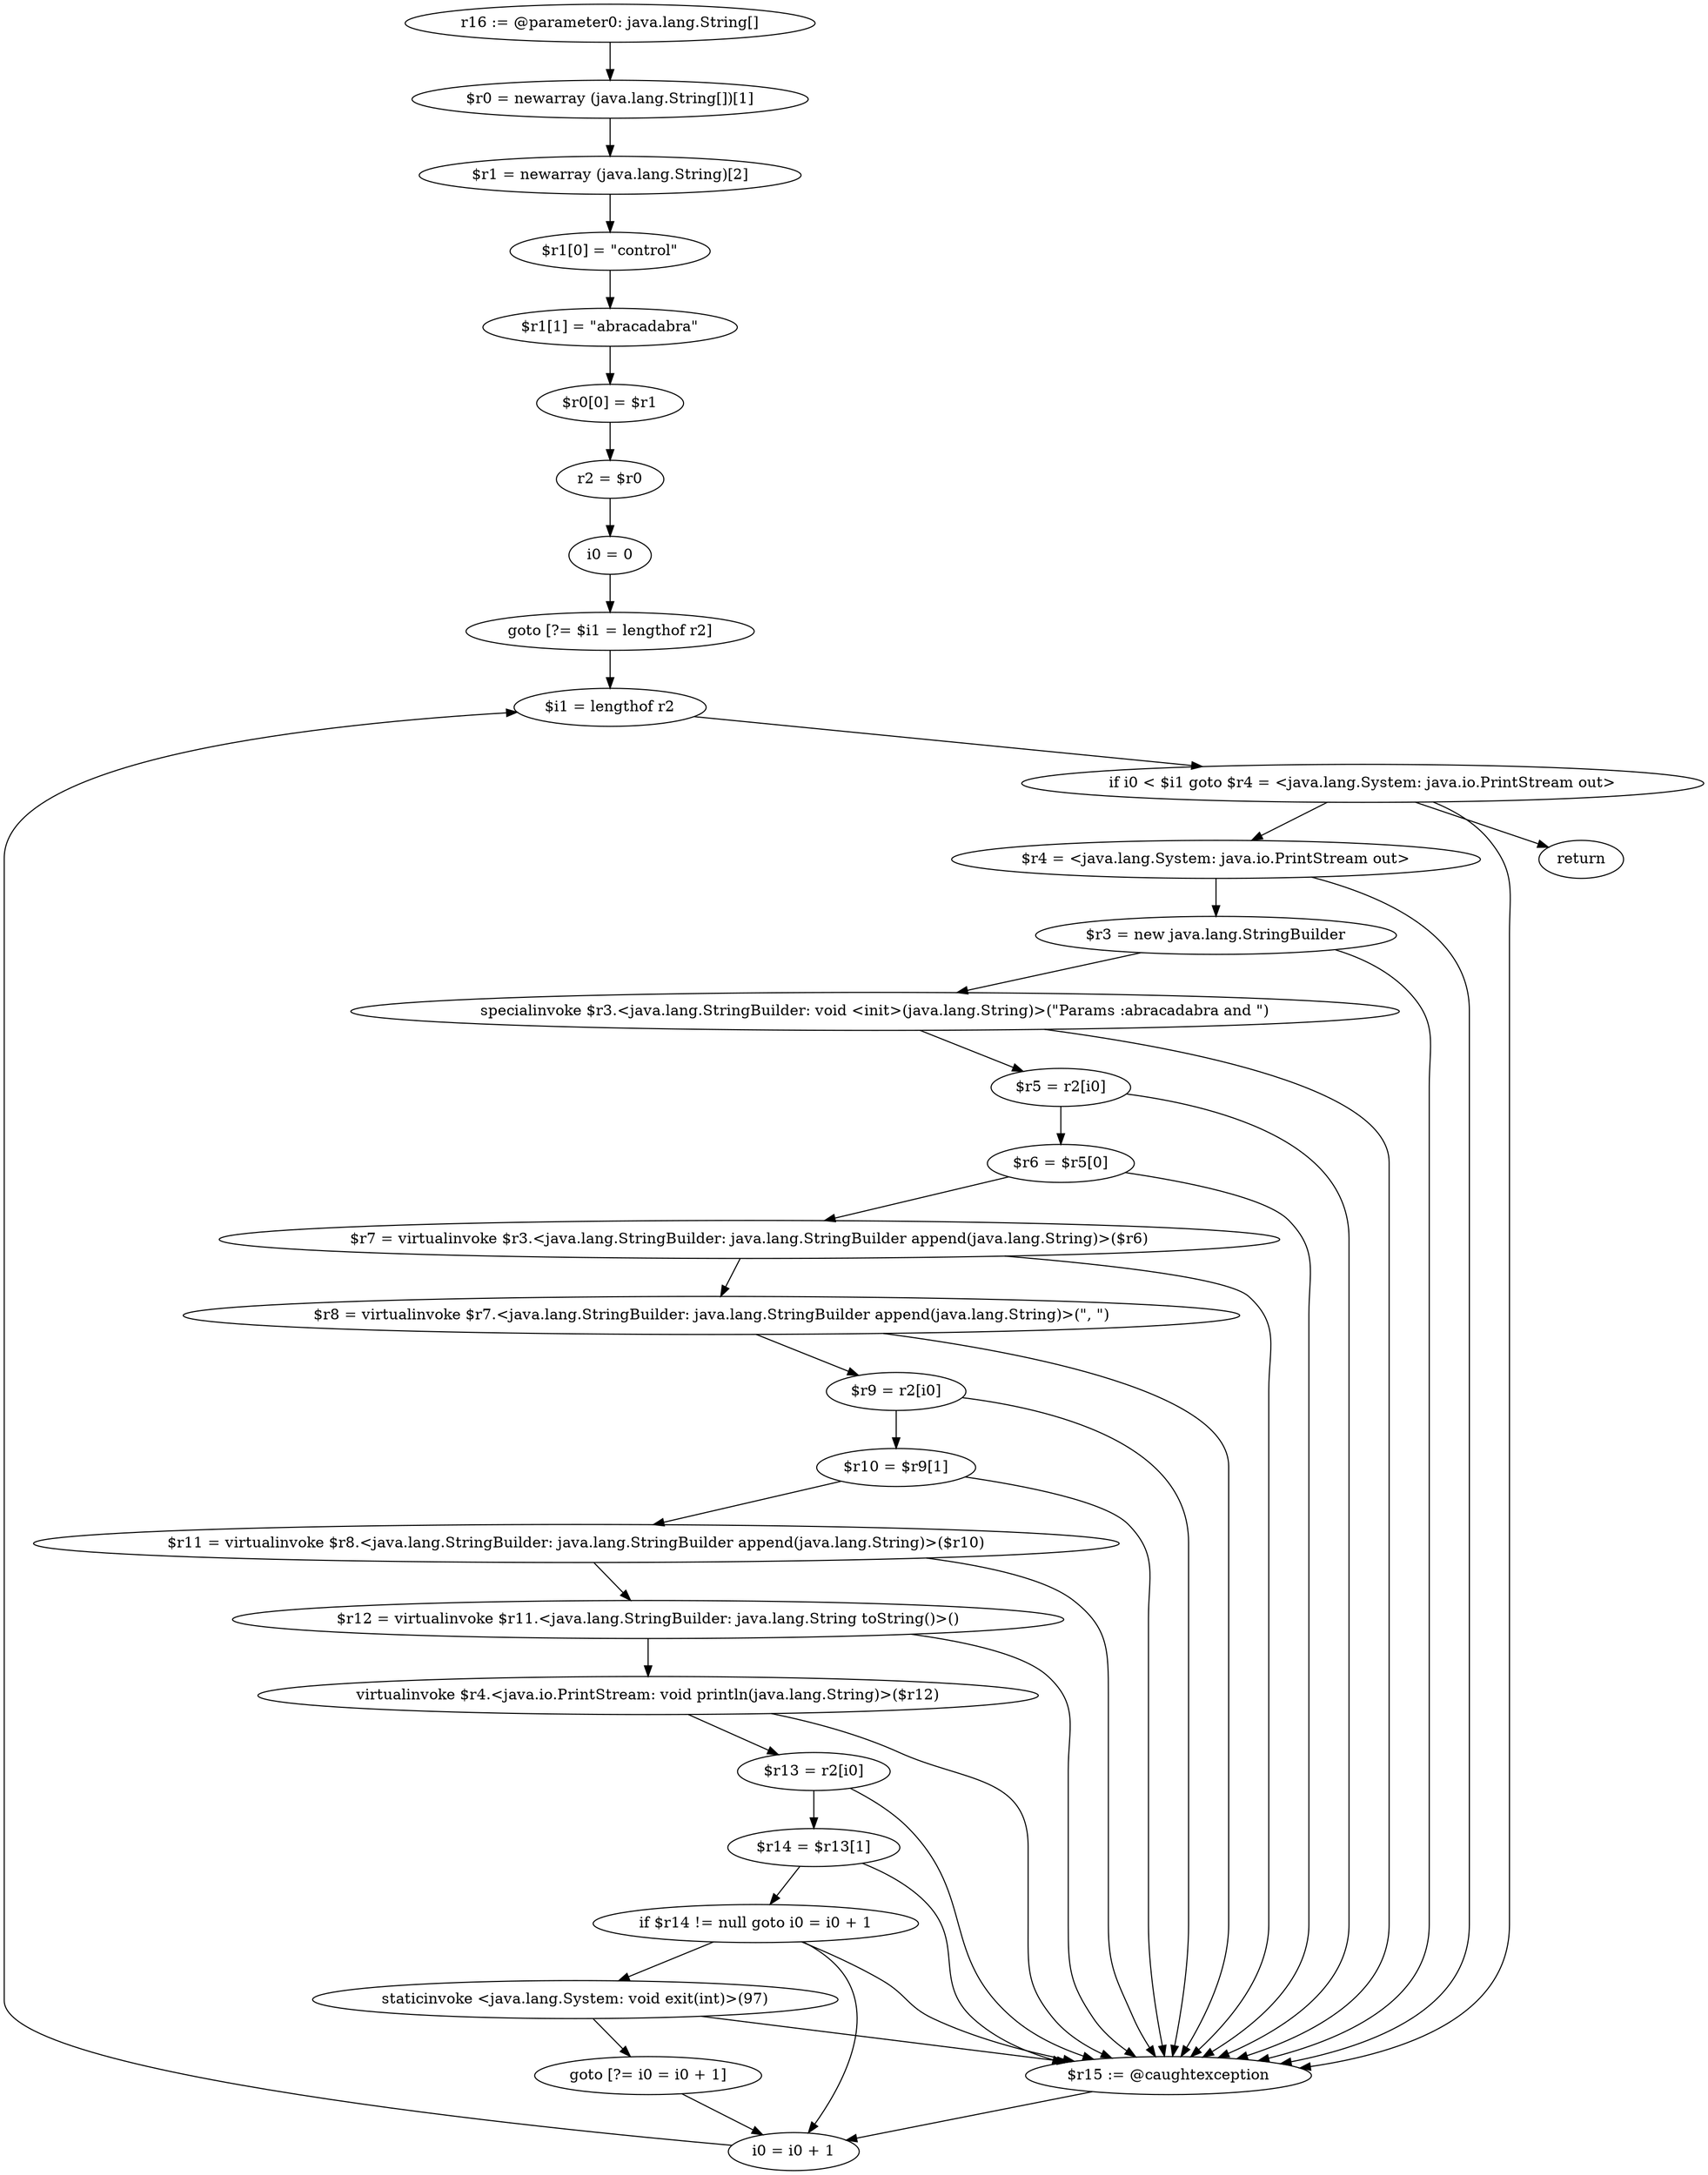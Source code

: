 digraph "unitGraph" {
    "r16 := @parameter0: java.lang.String[]"
    "$r0 = newarray (java.lang.String[])[1]"
    "$r1 = newarray (java.lang.String)[2]"
    "$r1[0] = \"control\""
    "$r1[1] = \"abracadabra\""
    "$r0[0] = $r1"
    "r2 = $r0"
    "i0 = 0"
    "goto [?= $i1 = lengthof r2]"
    "$r4 = <java.lang.System: java.io.PrintStream out>"
    "$r3 = new java.lang.StringBuilder"
    "specialinvoke $r3.<java.lang.StringBuilder: void <init>(java.lang.String)>(\"Params :abracadabra and \")"
    "$r5 = r2[i0]"
    "$r6 = $r5[0]"
    "$r7 = virtualinvoke $r3.<java.lang.StringBuilder: java.lang.StringBuilder append(java.lang.String)>($r6)"
    "$r8 = virtualinvoke $r7.<java.lang.StringBuilder: java.lang.StringBuilder append(java.lang.String)>(\", \")"
    "$r9 = r2[i0]"
    "$r10 = $r9[1]"
    "$r11 = virtualinvoke $r8.<java.lang.StringBuilder: java.lang.StringBuilder append(java.lang.String)>($r10)"
    "$r12 = virtualinvoke $r11.<java.lang.StringBuilder: java.lang.String toString()>()"
    "virtualinvoke $r4.<java.io.PrintStream: void println(java.lang.String)>($r12)"
    "$r13 = r2[i0]"
    "$r14 = $r13[1]"
    "if $r14 != null goto i0 = i0 + 1"
    "staticinvoke <java.lang.System: void exit(int)>(97)"
    "goto [?= i0 = i0 + 1]"
    "$r15 := @caughtexception"
    "i0 = i0 + 1"
    "$i1 = lengthof r2"
    "if i0 < $i1 goto $r4 = <java.lang.System: java.io.PrintStream out>"
    "return"
    "r16 := @parameter0: java.lang.String[]"->"$r0 = newarray (java.lang.String[])[1]";
    "$r0 = newarray (java.lang.String[])[1]"->"$r1 = newarray (java.lang.String)[2]";
    "$r1 = newarray (java.lang.String)[2]"->"$r1[0] = \"control\"";
    "$r1[0] = \"control\""->"$r1[1] = \"abracadabra\"";
    "$r1[1] = \"abracadabra\""->"$r0[0] = $r1";
    "$r0[0] = $r1"->"r2 = $r0";
    "r2 = $r0"->"i0 = 0";
    "i0 = 0"->"goto [?= $i1 = lengthof r2]";
    "goto [?= $i1 = lengthof r2]"->"$i1 = lengthof r2";
    "$r4 = <java.lang.System: java.io.PrintStream out>"->"$r3 = new java.lang.StringBuilder";
    "$r4 = <java.lang.System: java.io.PrintStream out>"->"$r15 := @caughtexception";
    "$r3 = new java.lang.StringBuilder"->"specialinvoke $r3.<java.lang.StringBuilder: void <init>(java.lang.String)>(\"Params :abracadabra and \")";
    "$r3 = new java.lang.StringBuilder"->"$r15 := @caughtexception";
    "specialinvoke $r3.<java.lang.StringBuilder: void <init>(java.lang.String)>(\"Params :abracadabra and \")"->"$r5 = r2[i0]";
    "specialinvoke $r3.<java.lang.StringBuilder: void <init>(java.lang.String)>(\"Params :abracadabra and \")"->"$r15 := @caughtexception";
    "$r5 = r2[i0]"->"$r6 = $r5[0]";
    "$r5 = r2[i0]"->"$r15 := @caughtexception";
    "$r6 = $r5[0]"->"$r7 = virtualinvoke $r3.<java.lang.StringBuilder: java.lang.StringBuilder append(java.lang.String)>($r6)";
    "$r6 = $r5[0]"->"$r15 := @caughtexception";
    "$r7 = virtualinvoke $r3.<java.lang.StringBuilder: java.lang.StringBuilder append(java.lang.String)>($r6)"->"$r8 = virtualinvoke $r7.<java.lang.StringBuilder: java.lang.StringBuilder append(java.lang.String)>(\", \")";
    "$r7 = virtualinvoke $r3.<java.lang.StringBuilder: java.lang.StringBuilder append(java.lang.String)>($r6)"->"$r15 := @caughtexception";
    "$r8 = virtualinvoke $r7.<java.lang.StringBuilder: java.lang.StringBuilder append(java.lang.String)>(\", \")"->"$r9 = r2[i0]";
    "$r8 = virtualinvoke $r7.<java.lang.StringBuilder: java.lang.StringBuilder append(java.lang.String)>(\", \")"->"$r15 := @caughtexception";
    "$r9 = r2[i0]"->"$r10 = $r9[1]";
    "$r9 = r2[i0]"->"$r15 := @caughtexception";
    "$r10 = $r9[1]"->"$r11 = virtualinvoke $r8.<java.lang.StringBuilder: java.lang.StringBuilder append(java.lang.String)>($r10)";
    "$r10 = $r9[1]"->"$r15 := @caughtexception";
    "$r11 = virtualinvoke $r8.<java.lang.StringBuilder: java.lang.StringBuilder append(java.lang.String)>($r10)"->"$r12 = virtualinvoke $r11.<java.lang.StringBuilder: java.lang.String toString()>()";
    "$r11 = virtualinvoke $r8.<java.lang.StringBuilder: java.lang.StringBuilder append(java.lang.String)>($r10)"->"$r15 := @caughtexception";
    "$r12 = virtualinvoke $r11.<java.lang.StringBuilder: java.lang.String toString()>()"->"virtualinvoke $r4.<java.io.PrintStream: void println(java.lang.String)>($r12)";
    "$r12 = virtualinvoke $r11.<java.lang.StringBuilder: java.lang.String toString()>()"->"$r15 := @caughtexception";
    "virtualinvoke $r4.<java.io.PrintStream: void println(java.lang.String)>($r12)"->"$r13 = r2[i0]";
    "virtualinvoke $r4.<java.io.PrintStream: void println(java.lang.String)>($r12)"->"$r15 := @caughtexception";
    "$r13 = r2[i0]"->"$r14 = $r13[1]";
    "$r13 = r2[i0]"->"$r15 := @caughtexception";
    "$r14 = $r13[1]"->"if $r14 != null goto i0 = i0 + 1";
    "$r14 = $r13[1]"->"$r15 := @caughtexception";
    "if $r14 != null goto i0 = i0 + 1"->"staticinvoke <java.lang.System: void exit(int)>(97)";
    "if $r14 != null goto i0 = i0 + 1"->"i0 = i0 + 1";
    "if $r14 != null goto i0 = i0 + 1"->"$r15 := @caughtexception";
    "staticinvoke <java.lang.System: void exit(int)>(97)"->"goto [?= i0 = i0 + 1]";
    "staticinvoke <java.lang.System: void exit(int)>(97)"->"$r15 := @caughtexception";
    "goto [?= i0 = i0 + 1]"->"i0 = i0 + 1";
    "$r15 := @caughtexception"->"i0 = i0 + 1";
    "i0 = i0 + 1"->"$i1 = lengthof r2";
    "$i1 = lengthof r2"->"if i0 < $i1 goto $r4 = <java.lang.System: java.io.PrintStream out>";
    "if i0 < $i1 goto $r4 = <java.lang.System: java.io.PrintStream out>"->"return";
    "if i0 < $i1 goto $r4 = <java.lang.System: java.io.PrintStream out>"->"$r4 = <java.lang.System: java.io.PrintStream out>";
    "if i0 < $i1 goto $r4 = <java.lang.System: java.io.PrintStream out>"->"$r15 := @caughtexception";
}

